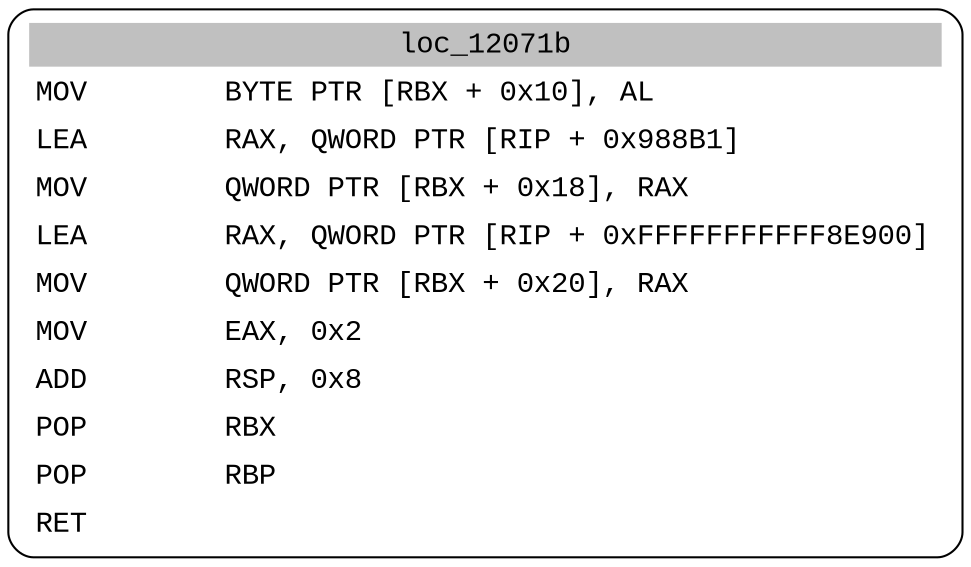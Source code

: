 digraph asm_graph {
1941 [
shape="Mrecord" fontname="Courier New"label =<<table border="0" cellborder="0" cellpadding="3"><tr><td align="center" colspan="2" bgcolor="grey">loc_12071b</td></tr><tr><td align="left">MOV        BYTE PTR [RBX + 0x10], AL</td></tr><tr><td align="left">LEA        RAX, QWORD PTR [RIP + 0x988B1]</td></tr><tr><td align="left">MOV        QWORD PTR [RBX + 0x18], RAX</td></tr><tr><td align="left">LEA        RAX, QWORD PTR [RIP + 0xFFFFFFFFFFF8E900]</td></tr><tr><td align="left">MOV        QWORD PTR [RBX + 0x20], RAX</td></tr><tr><td align="left">MOV        EAX, 0x2</td></tr><tr><td align="left">ADD        RSP, 0x8</td></tr><tr><td align="left">POP        RBX</td></tr><tr><td align="left">POP        RBP</td></tr><tr><td align="left">RET        </td></tr></table>> ];
}